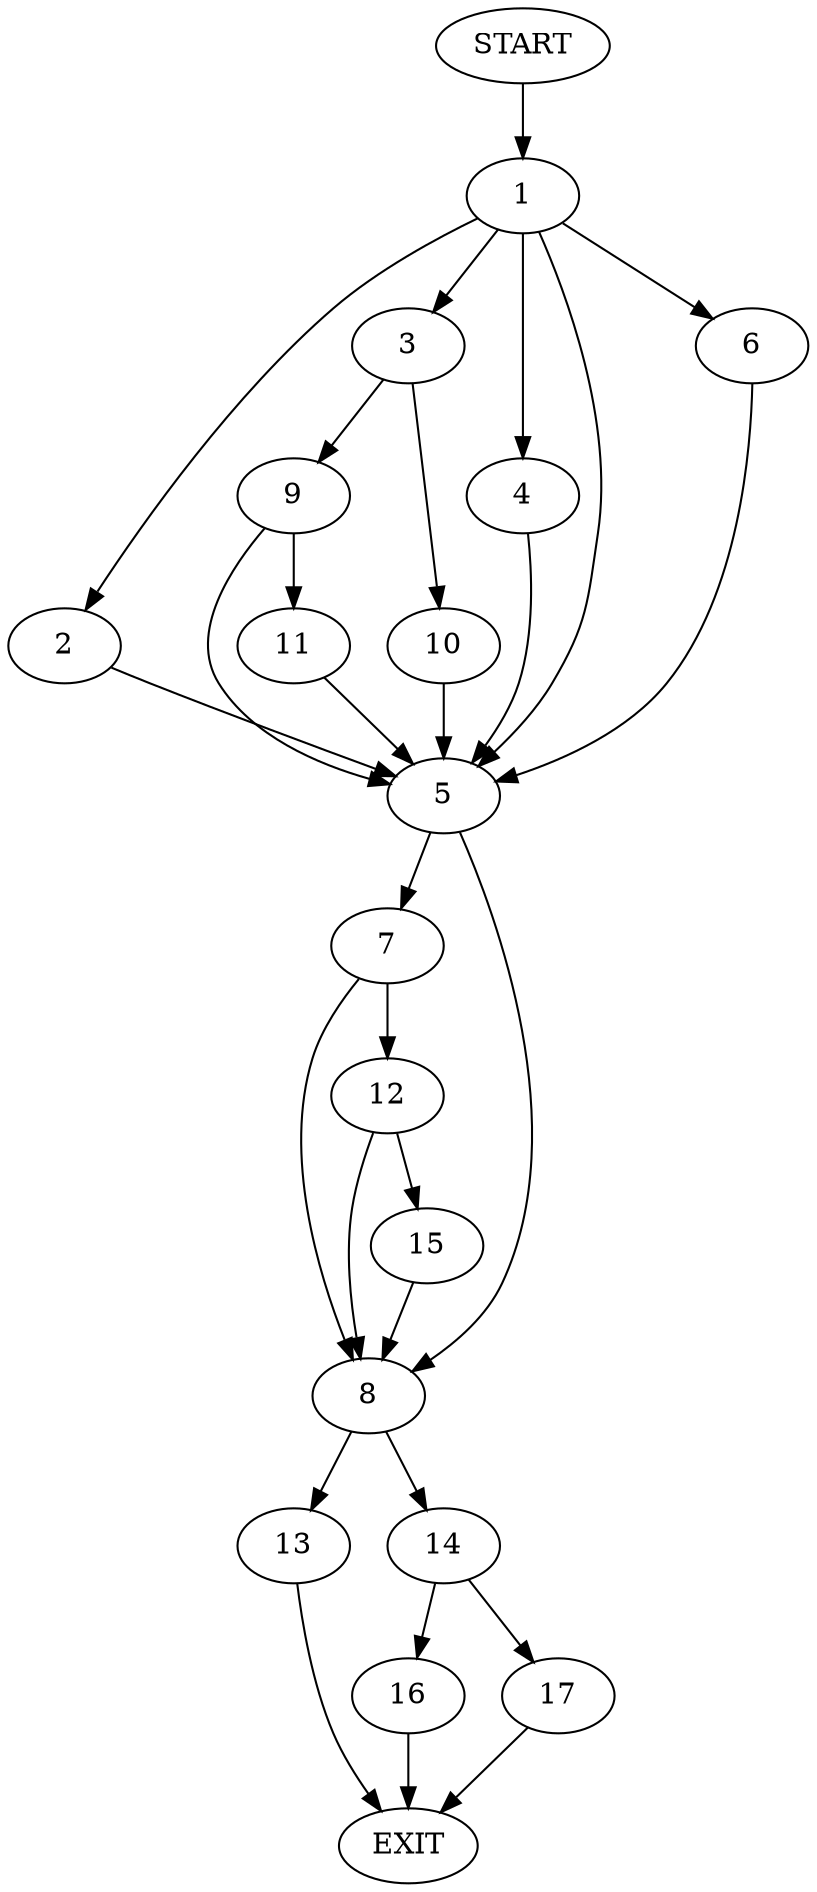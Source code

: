 digraph {
0 [label="START"]
18 [label="EXIT"]
0 -> 1
1 -> 2
1 -> 3
1 -> 4
1 -> 5
1 -> 6
6 -> 5
4 -> 5
5 -> 7
5 -> 8
2 -> 5
3 -> 9
3 -> 10
9 -> 11
9 -> 5
10 -> 5
11 -> 5
7 -> 8
7 -> 12
8 -> 13
8 -> 14
12 -> 8
12 -> 15
15 -> 8
14 -> 16
14 -> 17
13 -> 18
16 -> 18
17 -> 18
}
